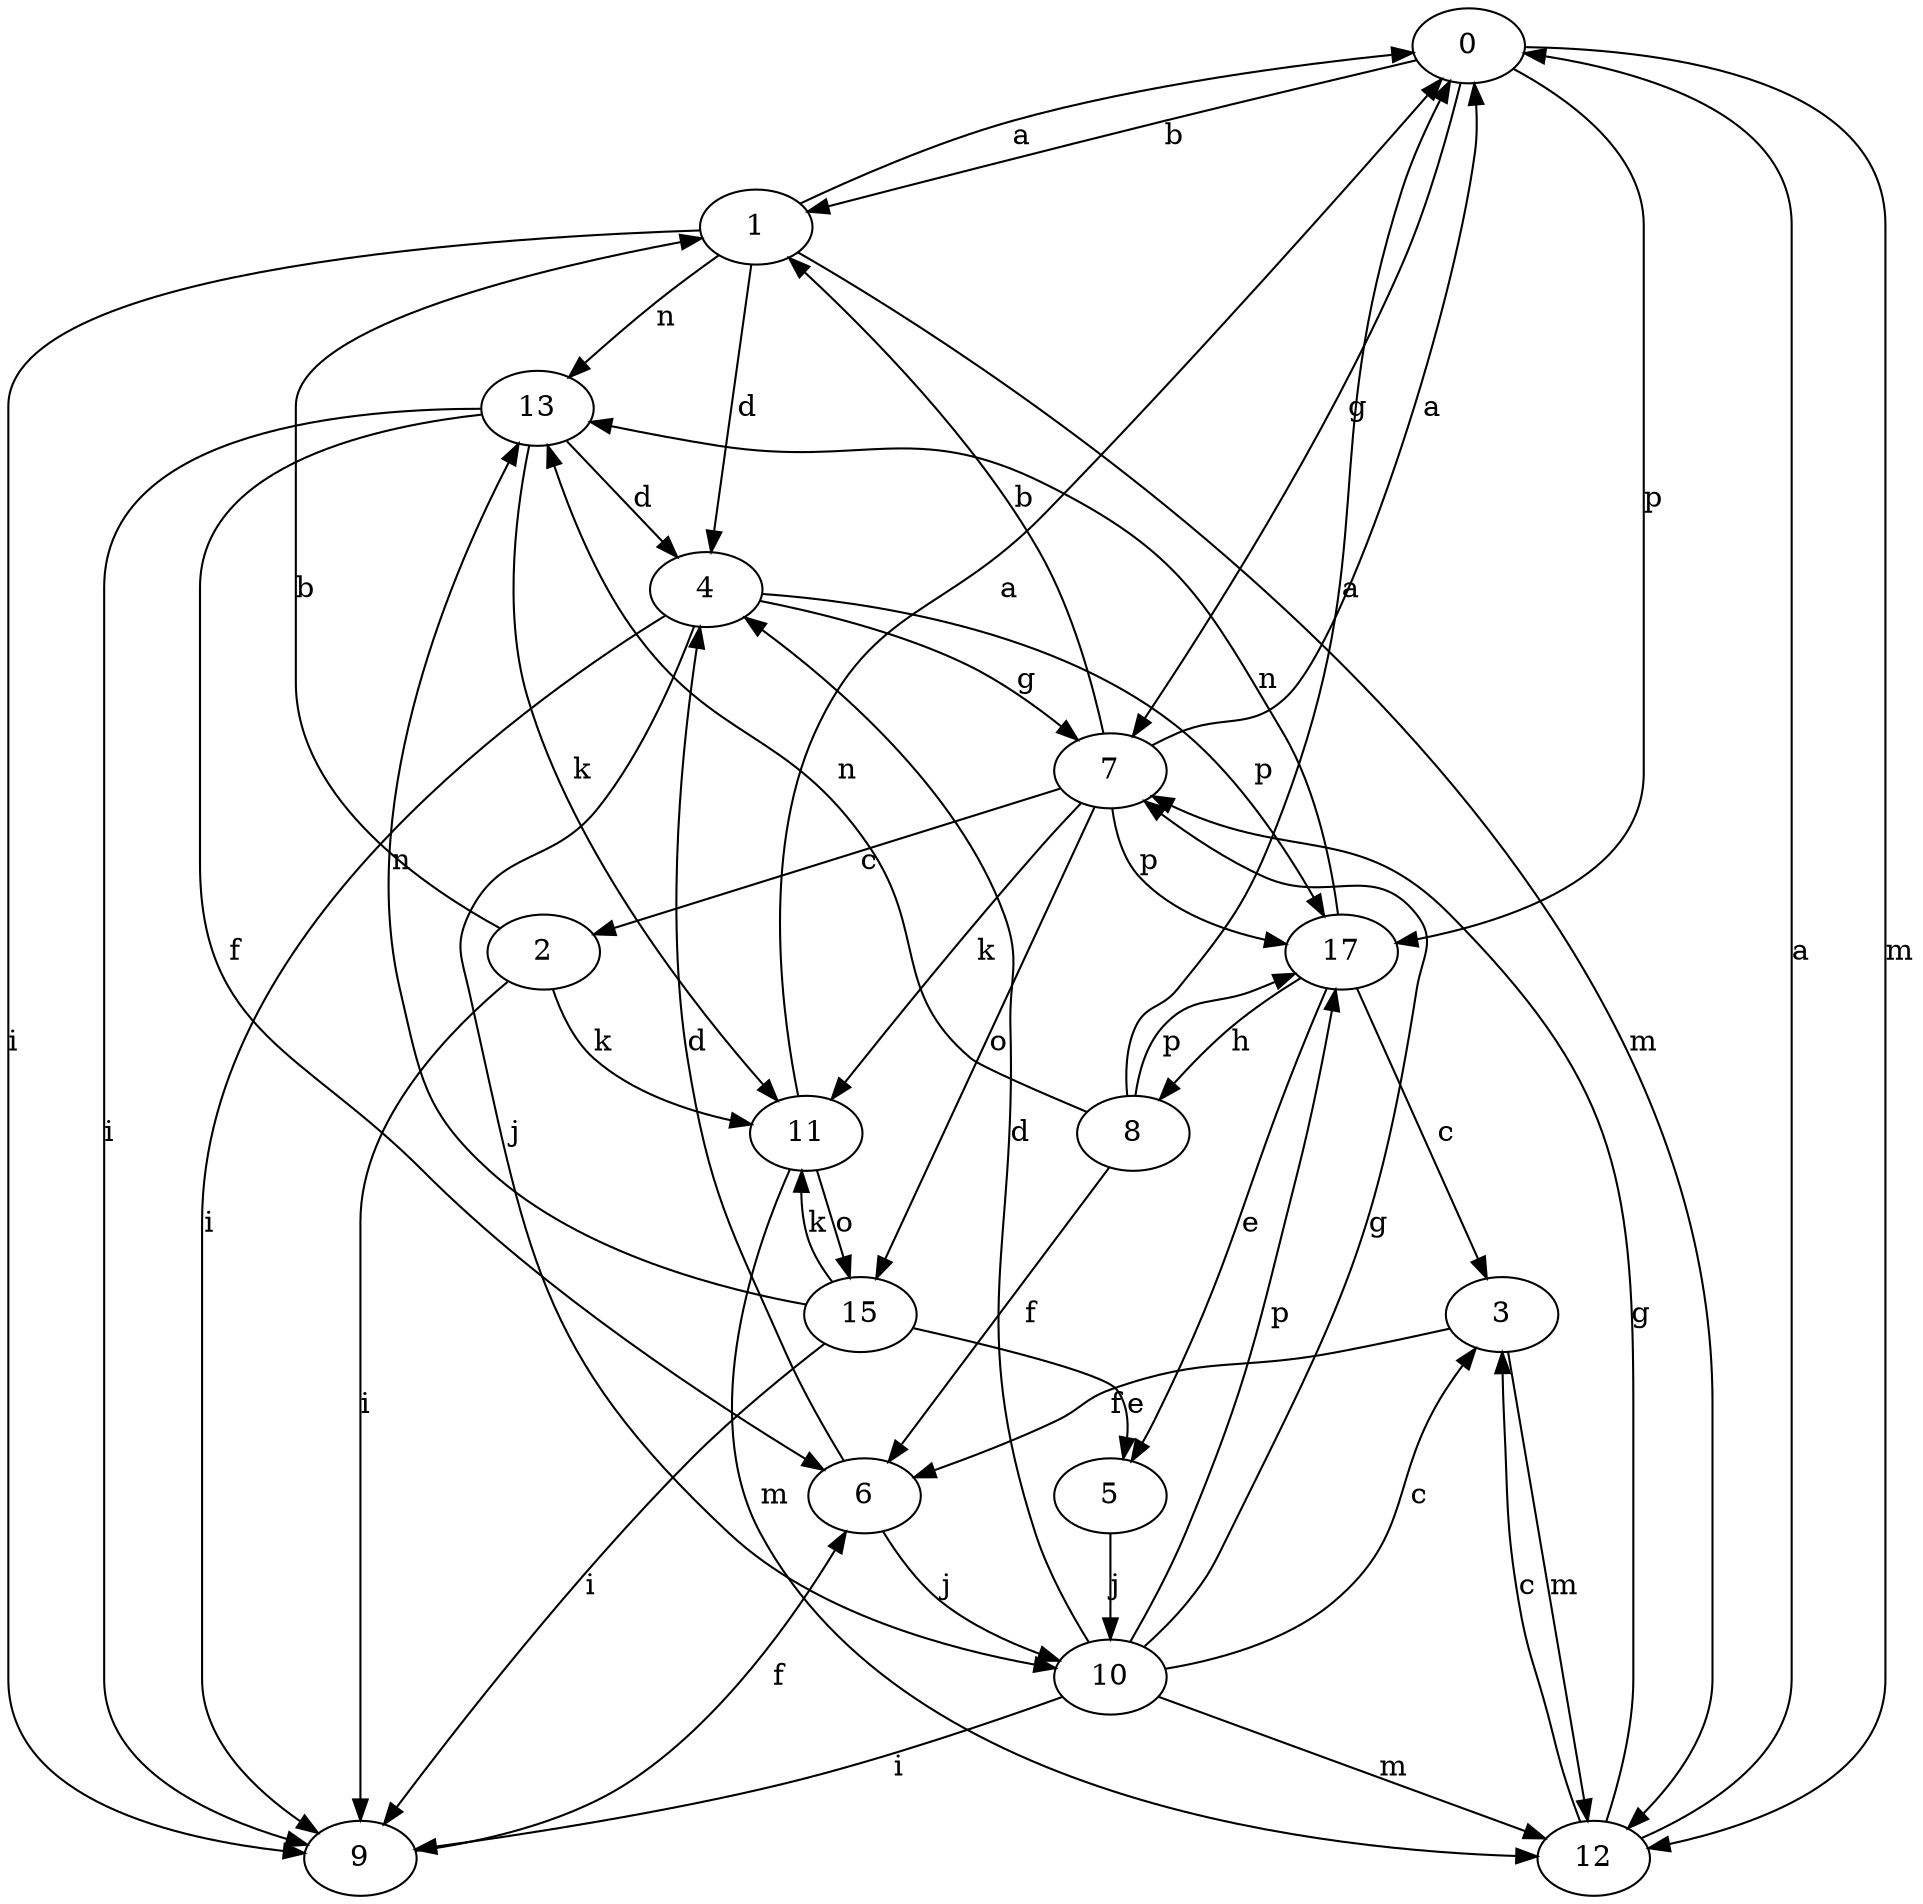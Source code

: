 strict digraph  {
0;
1;
2;
3;
4;
5;
6;
7;
8;
9;
10;
11;
12;
13;
15;
17;
0 -> 1  [label=b];
0 -> 7  [label=g];
0 -> 12  [label=m];
0 -> 17  [label=p];
1 -> 0  [label=a];
1 -> 4  [label=d];
1 -> 9  [label=i];
1 -> 12  [label=m];
1 -> 13  [label=n];
2 -> 1  [label=b];
2 -> 9  [label=i];
2 -> 11  [label=k];
3 -> 6  [label=f];
3 -> 12  [label=m];
4 -> 7  [label=g];
4 -> 9  [label=i];
4 -> 10  [label=j];
4 -> 17  [label=p];
5 -> 10  [label=j];
6 -> 4  [label=d];
6 -> 10  [label=j];
7 -> 0  [label=a];
7 -> 1  [label=b];
7 -> 2  [label=c];
7 -> 11  [label=k];
7 -> 15  [label=o];
7 -> 17  [label=p];
8 -> 0  [label=a];
8 -> 6  [label=f];
8 -> 13  [label=n];
8 -> 17  [label=p];
9 -> 6  [label=f];
10 -> 3  [label=c];
10 -> 4  [label=d];
10 -> 7  [label=g];
10 -> 9  [label=i];
10 -> 12  [label=m];
10 -> 17  [label=p];
11 -> 0  [label=a];
11 -> 12  [label=m];
11 -> 15  [label=o];
12 -> 0  [label=a];
12 -> 3  [label=c];
12 -> 7  [label=g];
13 -> 4  [label=d];
13 -> 6  [label=f];
13 -> 9  [label=i];
13 -> 11  [label=k];
15 -> 5  [label=e];
15 -> 9  [label=i];
15 -> 11  [label=k];
15 -> 13  [label=n];
17 -> 3  [label=c];
17 -> 5  [label=e];
17 -> 8  [label=h];
17 -> 13  [label=n];
}
